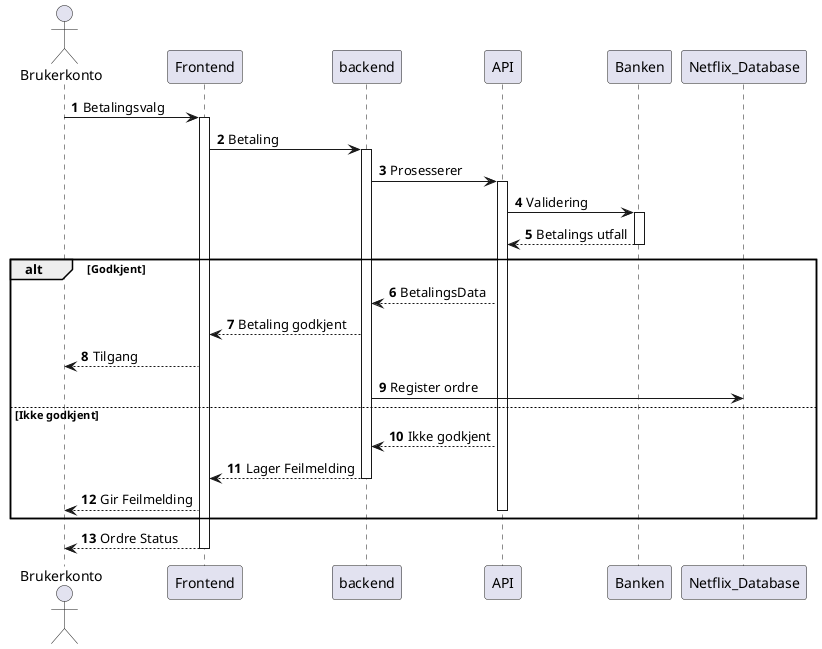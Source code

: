 @startuml
'https://plantuml.com/sequence-diagram

autonumber
actor Brukerkonto

'Fra Bruker
Brukerkonto -> Frontend: Betalingsvalg
activate Frontend
Frontend -> backend: Betaling
activate backend

backend -> API: Prosesserer
        activate API

API ->  Banken: Validering
activate Banken

Banken --> API: Betalings utfall
deactivate Banken

alt Godkjent
    API --> backend: BetalingsData
    backend --> Frontend: Betaling godkjent
    Frontend --> Brukerkonto: Tilgang
    backend -> Netflix_Database : Register ordre

else Ikke godkjent
    API --> backend: Ikke godkjent
    backend --> Frontend: Lager Feilmelding
            deactivate backend

    Frontend --> Brukerkonto: Gir Feilmelding


        deactivate API


end


'Mot bruker

Frontend --> Brukerkonto: Ordre Status
deactivate Frontend



@enduml
